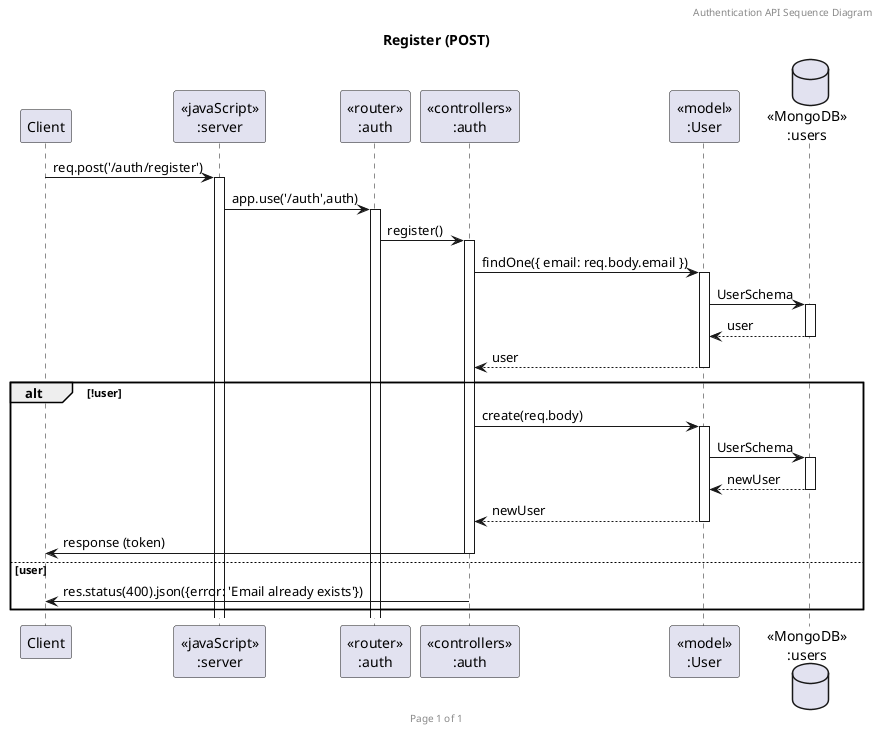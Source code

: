 @startuml Register (POST)

header Authentication API Sequence Diagram
footer Page %page% of %lastpage%
title "Register (POST)"

participant "Client" as client
participant "<<javaScript>>\n:server" as server
participant "<<router>>\n:auth" as routerAuth
participant "<<controllers>>\n:auth" as controllersAuth
participant "<<model>>\n:User" as modelUser
database "<<MongoDB>>\n:users" as UsersDatabase

client->server ++:req.post('/auth/register')
server->routerAuth ++:app.use('/auth',auth)
routerAuth -> controllersAuth ++:register()
controllersAuth->modelUser ++:findOne({ email: req.body.email })
modelUser ->UsersDatabase ++: UserSchema
UsersDatabase --> modelUser --: user
modelUser --> controllersAuth --: user
alt !user
    controllersAuth->modelUser ++:create(req.body)
    modelUser ->UsersDatabase ++: UserSchema
    UsersDatabase --> modelUser --: newUser
    controllersAuth <-- modelUser --:newUser
    controllersAuth->client --:response (token)
else user
    controllersAuth -> client --:res.status(400).json({error: 'Email already exists'})
end

@enduml